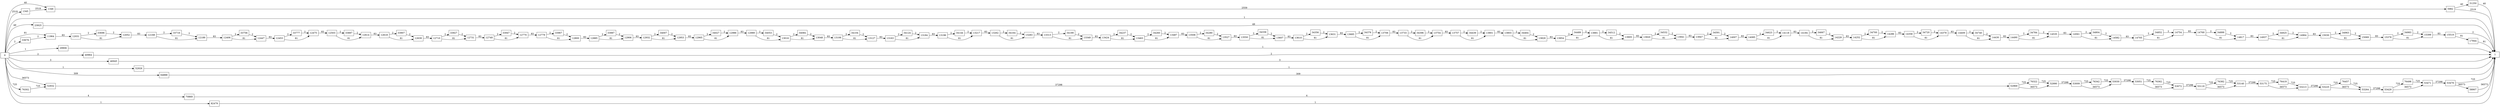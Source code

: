 digraph {
	graph [rankdir=LR]
	node [shape=rectangle]
	1345 -> 1346 [label=2519]
	1346 -> 5982 [label=2559]
	5982 -> 1 [label=2519]
	5982 -> 31250 [label=40]
	11964 -> 12031 [label=83]
	12031 -> 12052 [label=81]
	12031 -> 33696 [label=2]
	12052 -> 12168 [label=83]
	12168 -> 12189 [label=81]
	12168 -> 33716 [label=2]
	12189 -> 12406 [label=83]
	12406 -> 12447 [label=81]
	12406 -> 33756 [label=2]
	12447 -> 12453 [label=83]
	12453 -> 12475 [label=81]
	12453 -> 33777 [label=2]
	12475 -> 12503 [label=83]
	12503 -> 12614 [label=81]
	12503 -> 33887 [label=2]
	12614 -> 12618 [label=83]
	12618 -> 12639 [label=81]
	12618 -> 33907 [label=2]
	12639 -> 12710 [label=83]
	12710 -> 12731 [label=81]
	12710 -> 33927 [label=2]
	12731 -> 12749 [label=83]
	12749 -> 12770 [label=81]
	12749 -> 33947 [label=2]
	12770 -> 12779 [label=83]
	12779 -> 12800 [label=81]
	12779 -> 33967 [label=2]
	12800 -> 12885 [label=83]
	12885 -> 12906 [label=81]
	12885 -> 33987 [label=2]
	12906 -> 12932 [label=83]
	12932 -> 12953 [label=81]
	12932 -> 34007 [label=2]
	12953 -> 12965 [label=83]
	12965 -> 12986 [label=81]
	12965 -> 34027 [label=2]
	12986 -> 12989 [label=83]
	12989 -> 13016 [label=81]
	12989 -> 34053 [label=2]
	13016 -> 13048 [label=81]
	13016 -> 34084 [label=2]
	13048 -> 13106 [label=83]
	13106 -> 13127 [label=81]
	13106 -> 34104 [label=2]
	13127 -> 13163 [label=83]
	13163 -> 13184 [label=81]
	13163 -> 34124 [label=2]
	13184 -> 13196 [label=83]
	13196 -> 13217 [label=81]
	13196 -> 34144 [label=2]
	13217 -> 13262 [label=83]
	13262 -> 13283 [label=81]
	13262 -> 34164 [label=2]
	13283 -> 13313 [label=83]
	13313 -> 13349 [label=81]
	13313 -> 34199 [label=2]
	13349 -> 13424 [label=83]
	13424 -> 13463 [label=81]
	13424 -> 34237 [label=2]
	13463 -> 13487 [label=81]
	13463 -> 34260 [label=2]
	13487 -> 13506 [label=83]
	13506 -> 13527 [label=81]
	13506 -> 34280 [label=2]
	13527 -> 13550 [label=83]
	13550 -> 13607 [label=81]
	13550 -> 34336 [label=2]
	13607 -> 13610 [label=83]
	13610 -> 13631 [label=81]
	13610 -> 34356 [label=2]
	13631 -> 13685 [label=83]
	13685 -> 13706 [label=81]
	13685 -> 34376 [label=2]
	13706 -> 13733 [label=83]
	13733 -> 13754 [label=81]
	13733 -> 34396 [label=2]
	13754 -> 13757 [label=83]
	13757 -> 13801 [label=81]
	13757 -> 34439 [label=2]
	13801 -> 13803 [label=83]
	13803 -> 13829 [label=81]
	13803 -> 34464 [label=2]
	13829 -> 13854 [label=83]
	13854 -> 13881 [label=81]
	13854 -> 34489 [label=2]
	13881 -> 13905 [label=81]
	13881 -> 34512 [label=2]
	13905 -> 13920 [label=83]
	13920 -> 13941 [label=81]
	13920 -> 34532 [label=2]
	13941 -> 13947 [label=83]
	13947 -> 14007 [label=81]
	13947 -> 34591 [label=2]
	14007 -> 14085 [label=83]
	14085 -> 14118 [label=81]
	14085 -> 34623 [label=2]
	14118 -> 14184 [label=83]
	14184 -> 14229 [label=81]
	14184 -> 34667 [label=2]
	14229 -> 14252 [label=83]
	14252 -> 14286 [label=81]
	14252 -> 34700 [label=2]
	14286 -> 14358 [label=83]
	14358 -> 14379 [label=81]
	14358 -> 34720 [label=2]
	14379 -> 14409 [label=83]
	14409 -> 14430 [label=81]
	14409 -> 34740 [label=2]
	14430 -> 14490 [label=83]
	14490 -> 14535 [label=81]
	14490 -> 34784 [label=2]
	14535 -> 14561 [label=83]
	14561 -> 14582 [label=81]
	14561 -> 34804 [label=2]
	14582 -> 14705 [label=83]
	14705 -> 14754 [label=81]
	14705 -> 34852 [label=2]
	14754 -> 14769 [label=83]
	14769 -> 14817 [label=81]
	14769 -> 34899 [label=2]
	14817 -> 14937 [label=83]
	14937 -> 14964 [label=81]
	14937 -> 34925 [label=2]
	14964 -> 15030 [label=83]
	15030 -> 15069 [label=81]
	15030 -> 34963 [label=2]
	15069 -> 15378 [label=83]
	15378 -> 15399 [label=81]
	15378 -> 34983 [label=2]
	15399 -> 15519 [label=83]
	15519 -> 1 [label=2]
	15519 -> 17944 [label=81]
	17944 -> 1 [label=81]
	23925 -> 1 [label=49]
	29906 -> 1 [label=1]
	31250 -> 1 [label=40]
	33676 -> 11964 [label=2]
	33696 -> 12052 [label=2]
	33716 -> 12189 [label=2]
	33756 -> 12447 [label=2]
	33777 -> 12475 [label=2]
	33887 -> 12614 [label=2]
	33907 -> 12639 [label=2]
	33927 -> 12731 [label=2]
	33947 -> 12770 [label=2]
	33967 -> 12800 [label=2]
	33987 -> 12906 [label=2]
	34007 -> 12953 [label=2]
	34027 -> 12986 [label=2]
	34053 -> 13016 [label=2]
	34084 -> 13048 [label=2]
	34104 -> 13127 [label=2]
	34124 -> 13184 [label=2]
	34144 -> 13217 [label=2]
	34164 -> 13283 [label=2]
	34199 -> 13349 [label=2]
	34237 -> 13463 [label=2]
	34260 -> 13487 [label=2]
	34280 -> 13527 [label=2]
	34336 -> 13607 [label=2]
	34356 -> 13631 [label=2]
	34376 -> 13706 [label=2]
	34396 -> 13754 [label=2]
	34439 -> 13801 [label=2]
	34464 -> 13829 [label=2]
	34489 -> 13881 [label=2]
	34512 -> 13905 [label=2]
	34532 -> 13941 [label=2]
	34591 -> 14007 [label=2]
	34623 -> 14118 [label=2]
	34667 -> 14229 [label=2]
	34700 -> 14286 [label=2]
	34720 -> 14379 [label=2]
	34740 -> 14430 [label=2]
	34784 -> 14535 [label=2]
	34804 -> 14582 [label=2]
	34852 -> 14754 [label=2]
	34899 -> 14817 [label=2]
	34925 -> 14964 [label=2]
	34963 -> 15069 [label=2]
	34983 -> 15399 [label=2]
	40964 -> 1 [label=2]
	46945 -> 1 [label=3]
	52926 -> 1 [label=1]
	52932 -> 52969 [label=37298]
	52969 -> 52990 [label=36573]
	52969 -> 76322 [label=725]
	52990 -> 53009 [label=37298]
	53009 -> 53030 [label=36573]
	53009 -> 76342 [label=725]
	53030 -> 53051 [label=37298]
	53051 -> 53072 [label=36573]
	53051 -> 76362 [label=725]
	53072 -> 53119 [label=37298]
	53119 -> 53140 [label=36573]
	53119 -> 76382 [label=725]
	53140 -> 53175 [label=37298]
	53175 -> 53213 [label=36573]
	53175 -> 76419 [label=725]
	53213 -> 53225 [label=37298]
	53225 -> 53264 [label=36573]
	53225 -> 76457 [label=725]
	53264 -> 53429 [label=37298]
	53429 -> 53471 [label=36573]
	53429 -> 76498 [label=725]
	53471 -> 53479 [label=37298]
	53479 -> 1 [label=725]
	53479 -> 58907 [label=36573]
	58907 -> 1 [label=36573]
	64888 -> 1 [label=309]
	70869 -> 1 [label=4]
	76302 -> 52932 [label=725]
	76322 -> 52990 [label=725]
	76342 -> 53030 [label=725]
	76362 -> 53072 [label=725]
	76382 -> 53140 [label=725]
	76419 -> 53213 [label=725]
	76457 -> 53264 [label=725]
	76498 -> 53471 [label=725]
	82479 -> 1 [label=1]
	0 -> 11964 [label=81]
	0 -> 1346 [label=40]
	0 -> 1345 [label=2519]
	0 -> 1 [label=1]
	0 -> 23925 [label=49]
	0 -> 29906 [label=1]
	0 -> 33676 [label=2]
	0 -> 40964 [label=2]
	0 -> 46945 [label=3]
	0 -> 52926 [label=1]
	0 -> 52932 [label=36573]
	0 -> 64888 [label=309]
	0 -> 70869 [label=4]
	0 -> 76302 [label=725]
	0 -> 82479 [label=1]
}
